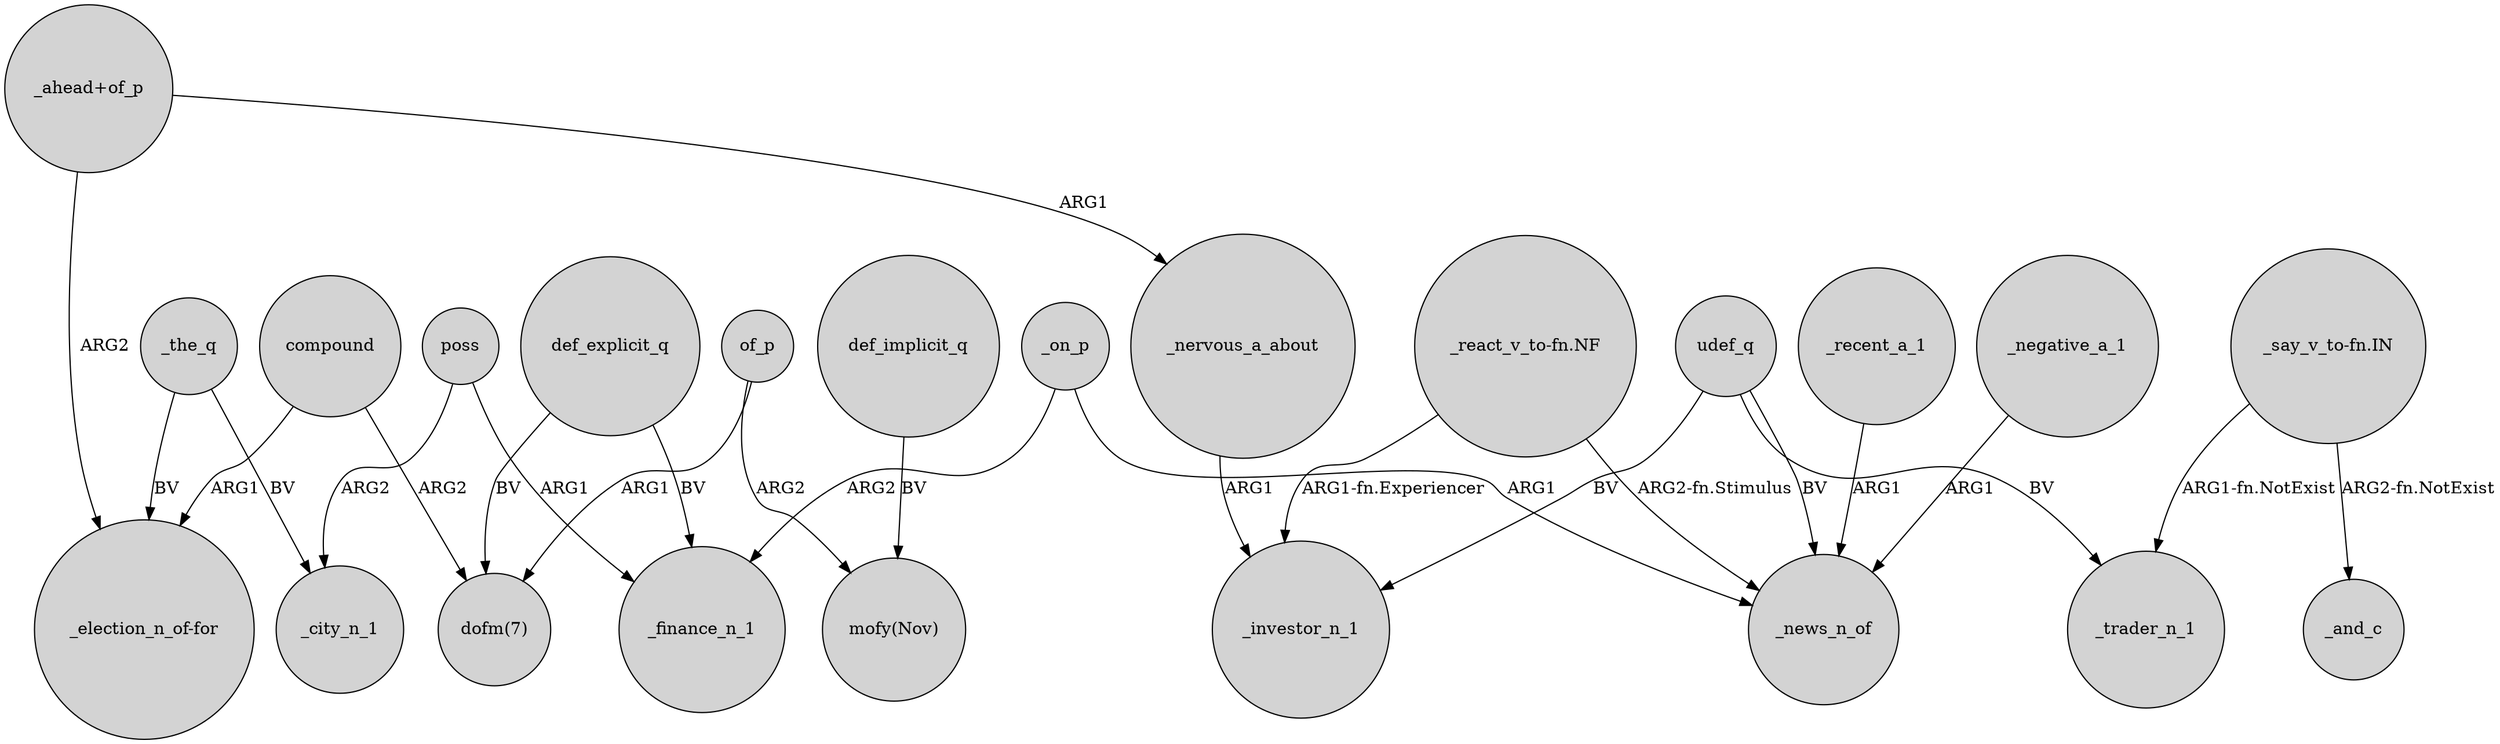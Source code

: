 digraph {
	node [shape=circle style=filled]
	_on_p -> _finance_n_1 [label=ARG2]
	compound -> "dofm(7)" [label=ARG2]
	udef_q -> _investor_n_1 [label=BV]
	udef_q -> _trader_n_1 [label=BV]
	"_react_v_to-fn.NF" -> _investor_n_1 [label="ARG1-fn.Experiencer"]
	_the_q -> "_election_n_of-for" [label=BV]
	poss -> _finance_n_1 [label=ARG1]
	_on_p -> _news_n_of [label=ARG1]
	def_explicit_q -> _finance_n_1 [label=BV]
	"_ahead+of_p" -> _nervous_a_about [label=ARG1]
	"_say_v_to-fn.IN" -> _and_c [label="ARG2-fn.NotExist"]
	_recent_a_1 -> _news_n_of [label=ARG1]
	_the_q -> _city_n_1 [label=BV]
	"_ahead+of_p" -> "_election_n_of-for" [label=ARG2]
	"_say_v_to-fn.IN" -> _trader_n_1 [label="ARG1-fn.NotExist"]
	_nervous_a_about -> _investor_n_1 [label=ARG1]
	compound -> "_election_n_of-for" [label=ARG1]
	_negative_a_1 -> _news_n_of [label=ARG1]
	of_p -> "mofy(Nov)" [label=ARG2]
	udef_q -> _news_n_of [label=BV]
	def_implicit_q -> "mofy(Nov)" [label=BV]
	poss -> _city_n_1 [label=ARG2]
	def_explicit_q -> "dofm(7)" [label=BV]
	of_p -> "dofm(7)" [label=ARG1]
	"_react_v_to-fn.NF" -> _news_n_of [label="ARG2-fn.Stimulus"]
}
